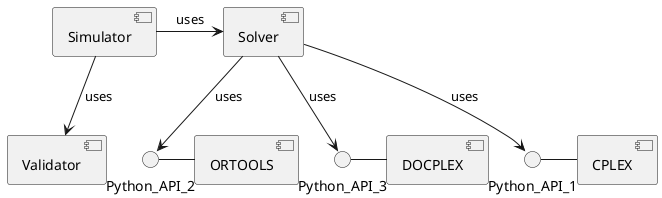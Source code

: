 @startuml Component diagram

[Simulator] as Sim
[Validator] as Val
[Solver] as Sol
[CPLEX] as cplex
[ORTOOLS] as ortools
[DOCPLEX] as docplex
Python_API_1 - cplex
Python_API_2 - ortools
Python_API_3 - docplex

Sim -down-> Val: uses
Sim -right-> Sol: uses
Sol --> Python_API_1: uses
Sol --> Python_API_2: uses
Sol --> Python_API_3: uses

@enduml